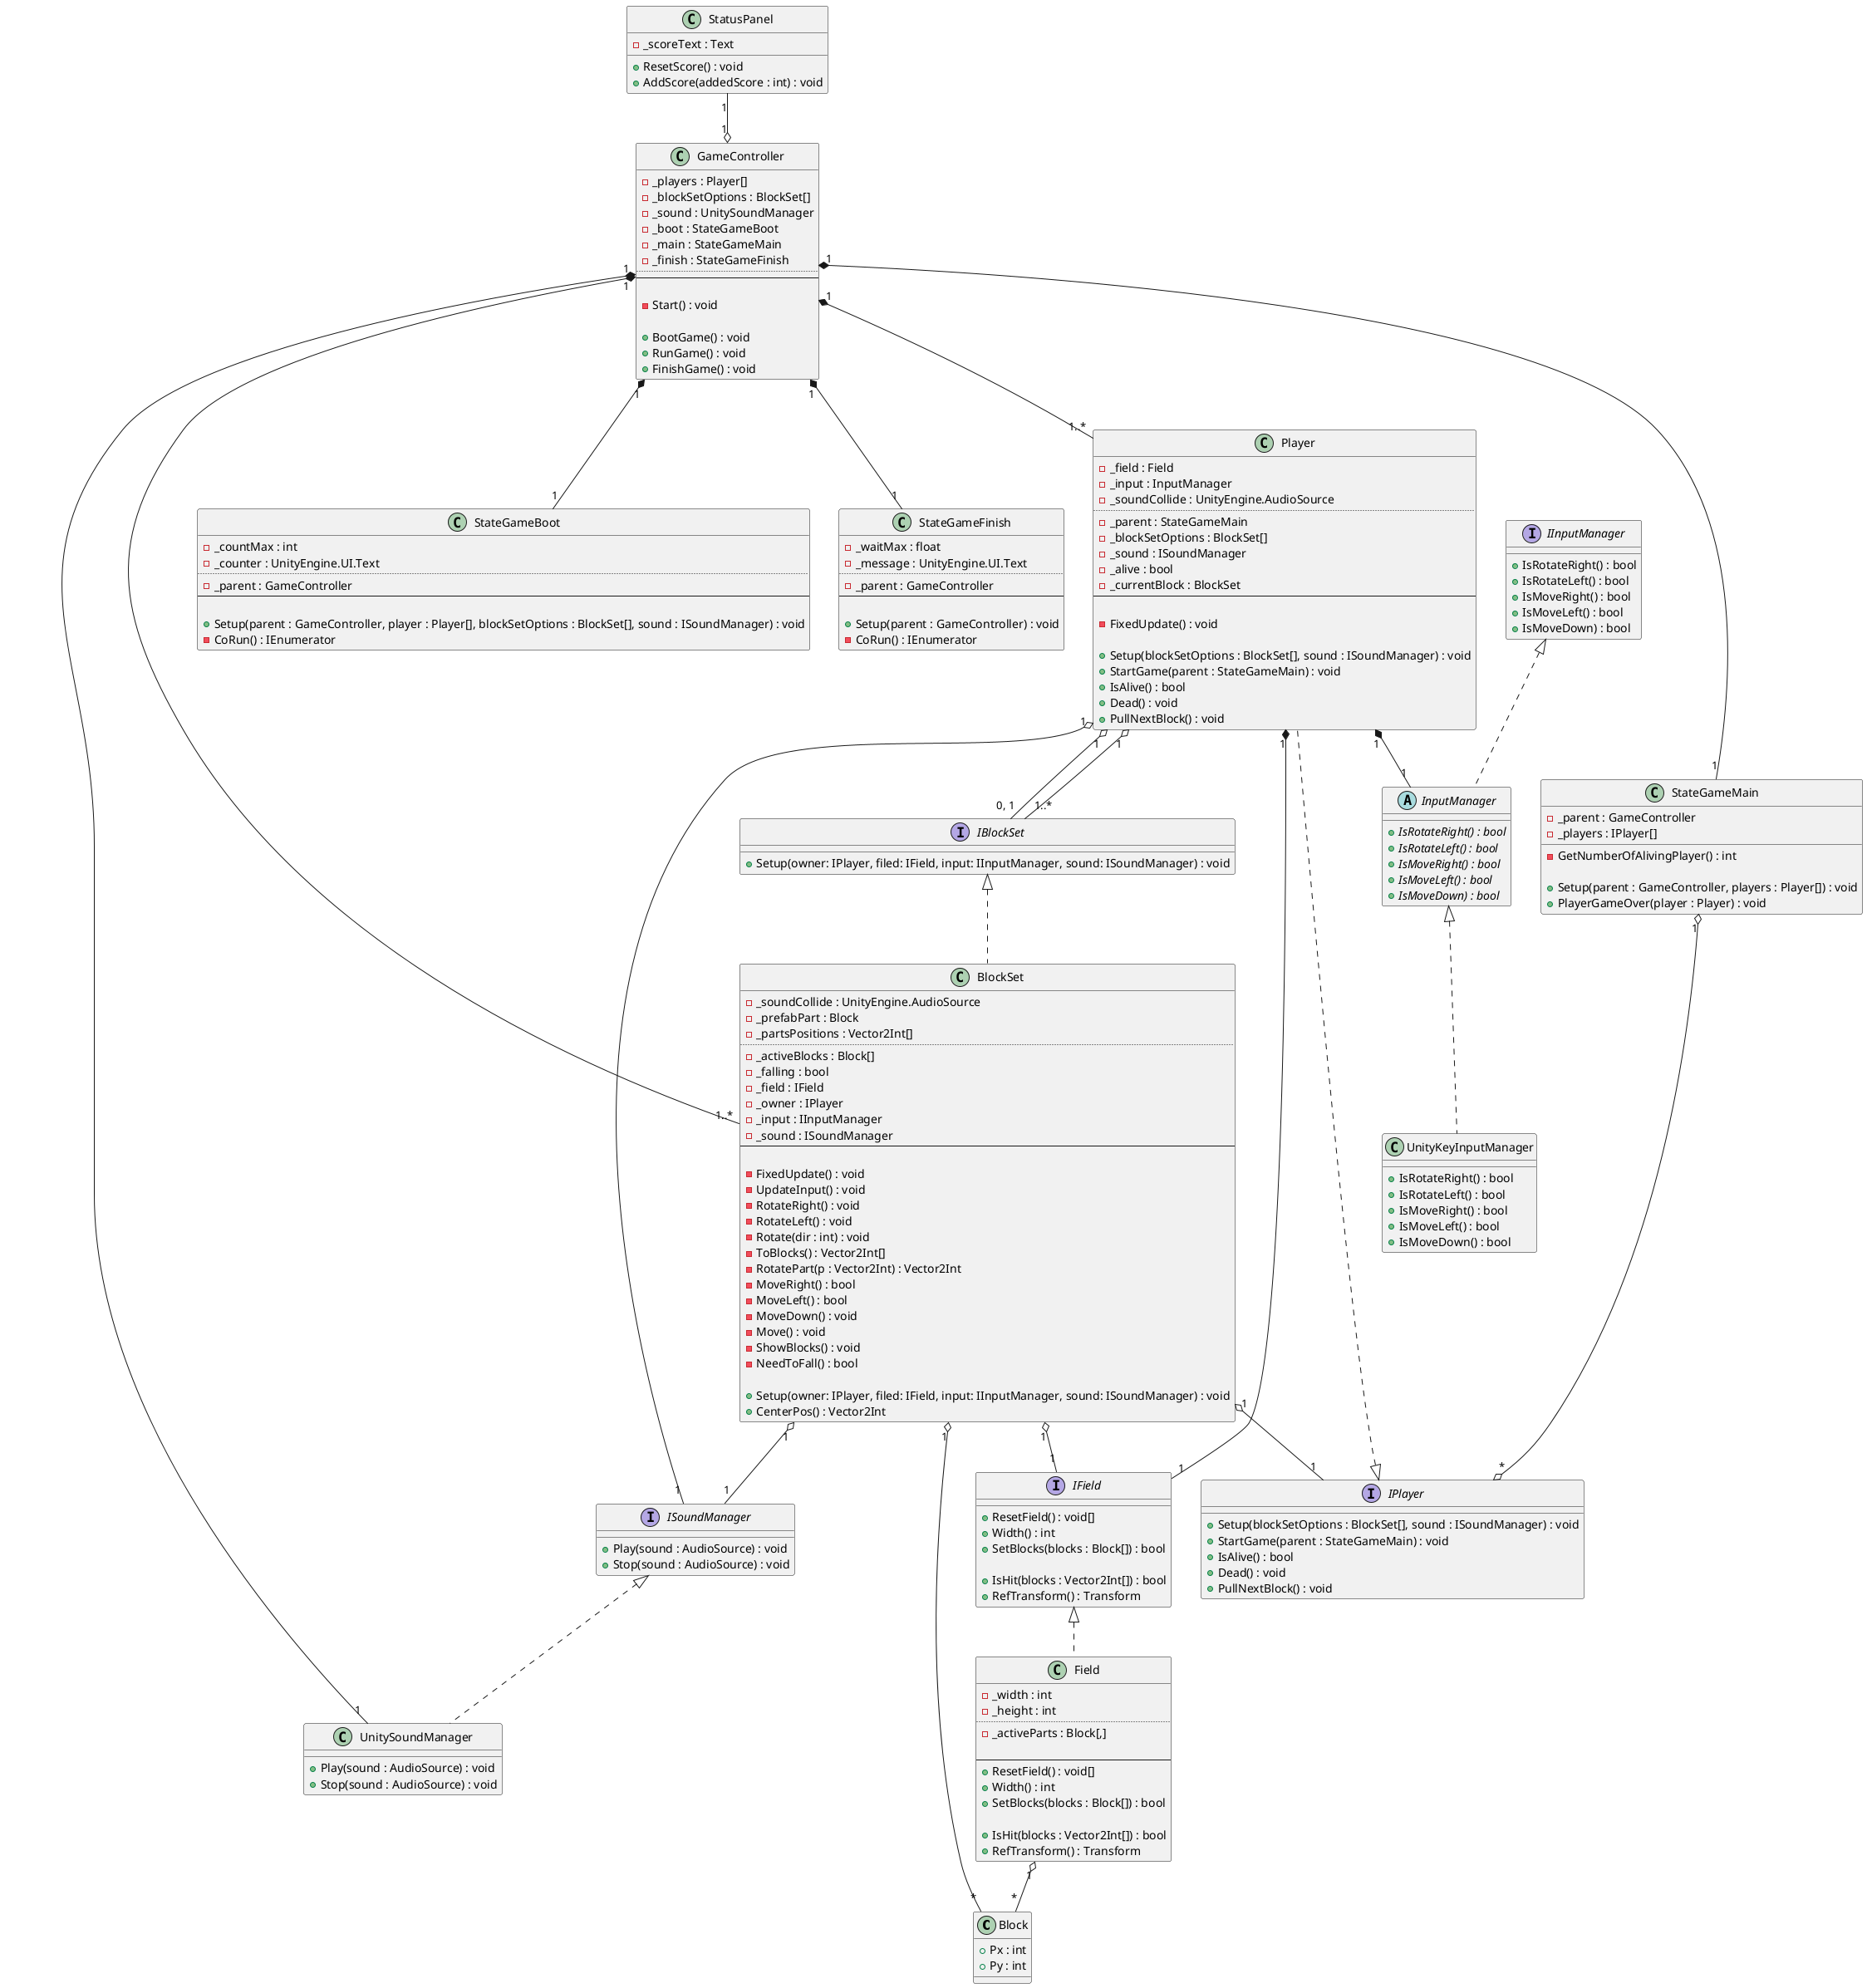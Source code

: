 @startuml

class Block
{
    + Px : int
    + Py : int
}

' フィールドの状態を管理する
interface IField
{
    + ResetField() : void[]
    + Width() : int
    ' @return ブロックが積みあがってしまったらtrue, そうでなければfalse を返す
    + SetBlocks(blocks : Block[]) : bool

    + IsHit(blocks : Vector2Int[]) : bool
    + RefTransform() : Transform
}

class Field
{
    - _width : int
    - _height : int
    ..
    - _activeParts : Block[,]

    --
    + ResetField() : void[]
    + Width() : int
    ' @return ブロックが積みあがってしまったらtrue, そうでなければfalse を返す
    + SetBlocks(blocks : Block[]) : bool

    + IsHit(blocks : Vector2Int[]) : bool
    + RefTransform() : Transform
}

' ゲームの進行を管理する
class GameController
{
    - _players : Player[]
    - _blockSetOptions : BlockSet[]
    - _sound : UnitySoundManager
    - _boot : StateGameBoot
    - _main : StateGameMain
    - _finish : StateGameFinish
    ..
    --

    - Start() : void

    + BootGame() : void
    + RunGame() : void
    + FinishGame() : void
}

interface IPlayer
{
    + Setup(blockSetOptions : BlockSet[], sound : ISoundManager) : void
    + StartGame(parent : StateGameMain) : void
    + IsAlive() : bool
    + Dead() : void
    + PullNextBlock() : void
}


class Player
{
    - _field : Field
    - _input : InputManager
    - _soundCollide : UnityEngine.AudioSource
    ..
    - _parent : StateGameMain
    - _blockSetOptions : BlockSet[]
    - _sound : ISoundManager
    - _alive : bool
    - _currentBlock : BlockSet
    --

    - FixedUpdate() : void

    + Setup(blockSetOptions : BlockSet[], sound : ISoundManager) : void
    + StartGame(parent : StateGameMain) : void
    + IsAlive() : bool
    + Dead() : void
    + PullNextBlock() : void
}

class StateGameBoot
{
    - _countMax : int
    - _counter : UnityEngine.UI.Text
    ..
    - _parent : GameController
    --

    + Setup(parent : GameController, player : Player[], blockSetOptions : BlockSet[], sound : ISoundManager) : void
    - CoRun() : IEnumerator
}

class StateGameMain
{
    - _parent : GameController
    - _players : IPlayer[]

    - GetNumberOfAlivingPlayer() : int

    + Setup(parent : GameController, players : Player[]) : void
    + PlayerGameOver(player : Player) : void
}

class StateGameFinish
{
    - _waitMax : float
    - _message : UnityEngine.UI.Text
    ..
    - _parent : GameController
    --

    + Setup(parent : GameController) : void
    - CoRun() : IEnumerator
}

interface IInputManager
{
    + IsRotateRight() : bool
    + IsRotateLeft() : bool
    + IsMoveRight() : bool
    + IsMoveLeft() : bool
    + IsMoveDown) : bool
}

abstract class InputManager
{
    + {abstract} IsRotateRight() : bool
    + {abstract} IsRotateLeft() : bool
    + {abstract} IsMoveRight() : bool
    + {abstract} IsMoveLeft() : bool
    + {abstract} IsMoveDown) : bool
}

class UnityKeyInputManager
{
    + IsRotateRight() : bool
    + IsRotateLeft() : bool
    + IsMoveRight() : bool
    + IsMoveLeft() : bool
    + IsMoveDown() : bool
}

interface IBlockSet
{
    + Setup(owner: IPlayer, filed: IField, input: IInputManager, sound: ISoundManager) : void
}

' ブロックの状態を管理する
class BlockSet
{
    - _soundCollide : UnityEngine.AudioSource
    - _prefabPart : Block
    - _partsPositions : Vector2Int[]
    ..
    - _activeBlocks : Block[]
    - _falling : bool
    - _field : IField
    - _owner : IPlayer
    - _input : IInputManager
    - _sound : ISoundManager
    --

    - FixedUpdate() : void
    - UpdateInput() : void
    - RotateRight() : void
    - RotateLeft() : void
    - Rotate(dir : int) : void
    - ToBlocks() : Vector2Int[]
    - RotatePart(p : Vector2Int) : Vector2Int
    ' @return 移動できる場合はtrue, 何かにぶつかって移動できない場合はfalse
    - MoveRight() : bool
    ' @return 移動できる場合はtrue, 何かにぶつかって移動できない場合はfalse
    - MoveLeft() : bool
    - MoveDown() : void
    - Move() : void
    - ShowBlocks() : void
    - NeedToFall() : bool

    + Setup(owner: IPlayer, filed: IField, input: IInputManager, sound: ISoundManager) : void
    + CenterPos() : Vector2Int
}

interface ISoundManager
{
    + Play(sound : AudioSource) : void
    + Stop(sound : AudioSource) : void
}

class UnitySoundManager
{
    + Play(sound : AudioSource) : void
    + Stop(sound : AudioSource) : void
}

class StatusPanel
{
    - _scoreText : Text
 
    + ResetScore() : void
    + AddScore(addedScore : int) : void
}

Player "1" *-- "1" IField
Player "1" o-- "0, 1" IBlockSet
Player "1" o-- "1..*" IBlockSet
Player "1" *-- "1" InputManager
Player "1" o-- "1" ISoundManager

GameController "1" *-- "1..*" Player
GameController "1" *-- "1..*" BlockSet
GameController "1" *-- "1" StateGameBoot
GameController "1" *-- "1" StateGameMain
GameController "1" *-- "1" StateGameFinish
GameController "1" *-- "1" UnitySoundManager

StateGameMain "1" o--o "*" IPlayer

StatusPanel "1" --o "1" GameController

IInputManager <|.. InputManager
InputManager <|.. UnityKeyInputManager
ISoundManager <|.. UnitySoundManager
IBlockSet <|.. BlockSet
IField <|.. Field
IPlayer <|.. Player

Field "1" o-- "*" Block
BlockSet "1" o-- "*" Block
BlockSet "1" o-- "1" ISoundManager
BlockSet "1" o-- "1" IPlayer
BlockSet "1" o-- "1" IField

@enduml